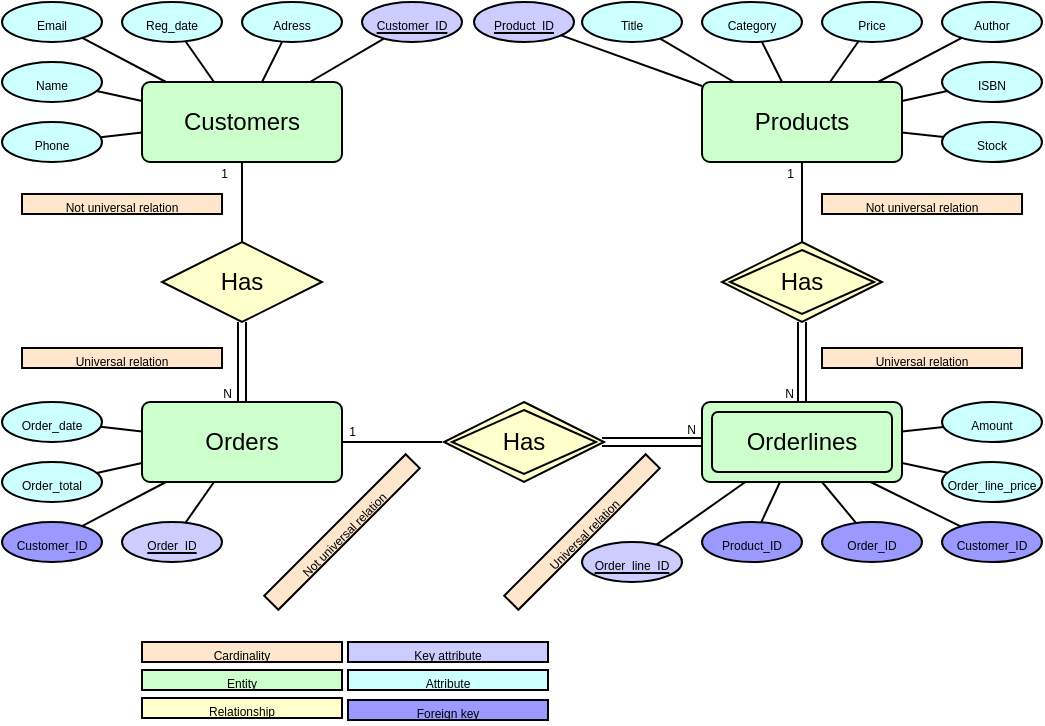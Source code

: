 <mxfile version="26.1.0">
  <diagram name="Sida-1" id="Esyg7pCn6E8xpJcDV-cC">
    <mxGraphModel dx="529" dy="252" grid="1" gridSize="10" guides="1" tooltips="1" connect="1" arrows="1" fold="1" page="1" pageScale="1" pageWidth="827" pageHeight="1169" math="0" shadow="0">
      <root>
        <mxCell id="0" />
        <mxCell id="1" parent="0" />
        <mxCell id="6Gk8_tGEDLeu0DplyoTS-1" value="Customers" style="rounded=1;arcSize=10;whiteSpace=wrap;html=1;align=center;fillColor=light-dark(#CCFFCC,var(--ge-dark-color, #121212));" vertex="1" parent="1">
          <mxGeometry x="120" y="120" width="100" height="40" as="geometry" />
        </mxCell>
        <mxCell id="6Gk8_tGEDLeu0DplyoTS-2" value="Orderlines" style="rounded=1;arcSize=10;whiteSpace=wrap;html=1;align=center;fillColor=light-dark(#CCFFCC,var(--ge-dark-color, #121212));" vertex="1" parent="1">
          <mxGeometry x="400" y="280" width="100" height="40" as="geometry" />
        </mxCell>
        <mxCell id="6Gk8_tGEDLeu0DplyoTS-3" value="Orders" style="rounded=1;arcSize=10;whiteSpace=wrap;html=1;align=center;fillColor=light-dark(#CCFFCC,var(--ge-dark-color, #121212));" vertex="1" parent="1">
          <mxGeometry x="120" y="280" width="100" height="40" as="geometry" />
        </mxCell>
        <mxCell id="6Gk8_tGEDLeu0DplyoTS-4" value="Products" style="rounded=1;arcSize=10;whiteSpace=wrap;html=1;align=center;fillColor=light-dark(#CCFFCC,var(--ge-dark-color, #121212));" vertex="1" parent="1">
          <mxGeometry x="400" y="120" width="100" height="40" as="geometry" />
        </mxCell>
        <mxCell id="6Gk8_tGEDLeu0DplyoTS-5" value="Has" style="shape=rhombus;perimeter=rhombusPerimeter;whiteSpace=wrap;html=1;align=center;fillColor=light-dark(#FFFFCC,var(--ge-dark-color, #121212));" vertex="1" parent="1">
          <mxGeometry x="130" y="200" width="80" height="40" as="geometry" />
        </mxCell>
        <mxCell id="6Gk8_tGEDLeu0DplyoTS-10" value="" style="endArrow=none;html=1;rounded=0;" edge="1" parent="1" source="6Gk8_tGEDLeu0DplyoTS-5" target="6Gk8_tGEDLeu0DplyoTS-1">
          <mxGeometry relative="1" as="geometry">
            <mxPoint x="330" y="230" as="sourcePoint" />
            <mxPoint x="490" y="230" as="targetPoint" />
          </mxGeometry>
        </mxCell>
        <mxCell id="6Gk8_tGEDLeu0DplyoTS-11" value="&lt;font style=&quot;font-size: 6px;&quot;&gt;1&lt;/font&gt;" style="resizable=0;html=1;whiteSpace=wrap;align=right;verticalAlign=bottom;fillColor=light-dark(#FFE6CC,var(--ge-dark-color, #121212));" connectable="0" vertex="1" parent="6Gk8_tGEDLeu0DplyoTS-10">
          <mxGeometry x="1" relative="1" as="geometry">
            <mxPoint x="-6" y="12" as="offset" />
          </mxGeometry>
        </mxCell>
        <mxCell id="6Gk8_tGEDLeu0DplyoTS-12" value="" style="shape=link;html=1;rounded=0;" edge="1" parent="1" source="6Gk8_tGEDLeu0DplyoTS-5" target="6Gk8_tGEDLeu0DplyoTS-3">
          <mxGeometry relative="1" as="geometry">
            <mxPoint x="330" y="230" as="sourcePoint" />
            <mxPoint x="490" y="230" as="targetPoint" />
          </mxGeometry>
        </mxCell>
        <mxCell id="6Gk8_tGEDLeu0DplyoTS-13" value="&lt;font style=&quot;font-size: 6px;&quot;&gt;N&lt;/font&gt;" style="resizable=0;html=1;whiteSpace=wrap;align=right;verticalAlign=bottom;fillColor=light-dark(#FFE6CC,var(--ge-dark-color, #121212));" connectable="0" vertex="1" parent="6Gk8_tGEDLeu0DplyoTS-12">
          <mxGeometry x="1" relative="1" as="geometry">
            <mxPoint x="-4" y="2" as="offset" />
          </mxGeometry>
        </mxCell>
        <mxCell id="6Gk8_tGEDLeu0DplyoTS-15" style="edgeStyle=orthogonalEdgeStyle;rounded=0;orthogonalLoop=1;jettySize=auto;html=1;exitX=0.5;exitY=1;exitDx=0;exitDy=0;" edge="1" parent="1">
          <mxGeometry relative="1" as="geometry">
            <mxPoint x="129.0" y="261" as="sourcePoint" />
            <mxPoint x="129.0" y="261" as="targetPoint" />
          </mxGeometry>
        </mxCell>
        <mxCell id="6Gk8_tGEDLeu0DplyoTS-20" value="" style="shape=link;html=1;rounded=0;" edge="1" parent="1" target="6Gk8_tGEDLeu0DplyoTS-2">
          <mxGeometry relative="1" as="geometry">
            <mxPoint x="350" y="300" as="sourcePoint" />
            <mxPoint x="490" y="240" as="targetPoint" />
          </mxGeometry>
        </mxCell>
        <mxCell id="6Gk8_tGEDLeu0DplyoTS-21" value="&lt;font style=&quot;font-size: 6px;&quot;&gt;N&lt;/font&gt;" style="resizable=0;html=1;whiteSpace=wrap;align=right;verticalAlign=bottom;" connectable="0" vertex="1" parent="6Gk8_tGEDLeu0DplyoTS-20">
          <mxGeometry x="1" relative="1" as="geometry">
            <mxPoint x="-2" as="offset" />
          </mxGeometry>
        </mxCell>
        <mxCell id="6Gk8_tGEDLeu0DplyoTS-22" value="" style="endArrow=none;html=1;rounded=0;" edge="1" parent="1" target="6Gk8_tGEDLeu0DplyoTS-3">
          <mxGeometry relative="1" as="geometry">
            <mxPoint x="270" y="300" as="sourcePoint" />
            <mxPoint x="329" y="370" as="targetPoint" />
          </mxGeometry>
        </mxCell>
        <mxCell id="6Gk8_tGEDLeu0DplyoTS-23" value="&lt;font style=&quot;font-size: 6px;&quot;&gt;1&lt;/font&gt;" style="resizable=0;html=1;whiteSpace=wrap;align=right;verticalAlign=bottom;" connectable="0" vertex="1" parent="6Gk8_tGEDLeu0DplyoTS-22">
          <mxGeometry x="1" relative="1" as="geometry">
            <mxPoint x="8" y="1" as="offset" />
          </mxGeometry>
        </mxCell>
        <mxCell id="6Gk8_tGEDLeu0DplyoTS-29" value="&lt;font style=&quot;font-size: 6px;&quot;&gt;Cardinality&lt;/font&gt;" style="whiteSpace=wrap;html=1;align=center;fillColor=light-dark(#FFE6CC,var(--ge-dark-color, #121212));" vertex="1" parent="1">
          <mxGeometry x="120" y="400" width="100" height="10" as="geometry" />
        </mxCell>
        <mxCell id="6Gk8_tGEDLeu0DplyoTS-30" value="&lt;font style=&quot;font-size: 6px;&quot;&gt;Entity&lt;/font&gt;" style="whiteSpace=wrap;html=1;align=center;fillColor=light-dark(#CCFFCC,var(--ge-dark-color, #121212));" vertex="1" parent="1">
          <mxGeometry x="120" y="414" width="100" height="10" as="geometry" />
        </mxCell>
        <mxCell id="6Gk8_tGEDLeu0DplyoTS-31" value="&lt;font style=&quot;font-size: 6px;&quot;&gt;Relationship&lt;/font&gt;" style="whiteSpace=wrap;html=1;align=center;fillColor=light-dark(#FFFFCC,var(--ge-dark-color, #121212));" vertex="1" parent="1">
          <mxGeometry x="120" y="428" width="100" height="10" as="geometry" />
        </mxCell>
        <mxCell id="6Gk8_tGEDLeu0DplyoTS-39" value="&lt;font style=&quot;font-size: 6px;&quot;&gt;Not universal relation&lt;/font&gt;" style="whiteSpace=wrap;html=1;align=center;fillColor=light-dark(#FFE6CC,var(--ge-dark-color, #121212));rotation=-45;" vertex="1" parent="1">
          <mxGeometry x="170" y="340" width="100" height="10" as="geometry" />
        </mxCell>
        <mxCell id="6Gk8_tGEDLeu0DplyoTS-44" value="" style="shape=link;html=1;rounded=0;" edge="1" parent="1" target="6Gk8_tGEDLeu0DplyoTS-2">
          <mxGeometry relative="1" as="geometry">
            <mxPoint x="450" y="240" as="sourcePoint" />
            <mxPoint x="540" y="253" as="targetPoint" />
          </mxGeometry>
        </mxCell>
        <mxCell id="6Gk8_tGEDLeu0DplyoTS-45" value="&lt;font style=&quot;font-size: 6px;&quot;&gt;N&lt;/font&gt;" style="resizable=0;html=1;whiteSpace=wrap;align=right;verticalAlign=bottom;" connectable="0" vertex="1" parent="6Gk8_tGEDLeu0DplyoTS-44">
          <mxGeometry x="1" relative="1" as="geometry">
            <mxPoint x="-3" y="2" as="offset" />
          </mxGeometry>
        </mxCell>
        <mxCell id="6Gk8_tGEDLeu0DplyoTS-50" value="&lt;font style=&quot;font-size: 6px;&quot;&gt;Universal relation&lt;/font&gt;" style="whiteSpace=wrap;html=1;align=center;fillColor=light-dark(#FFE6CC,var(--ge-dark-color, #121212));" vertex="1" parent="1">
          <mxGeometry x="460" y="253" width="100" height="10" as="geometry" />
        </mxCell>
        <mxCell id="6Gk8_tGEDLeu0DplyoTS-53" value="&lt;font style=&quot;font-size: 6px;&quot;&gt;Not universal relation&lt;/font&gt;" style="whiteSpace=wrap;html=1;align=center;fillColor=light-dark(#FFE6CC,var(--ge-dark-color, #121212));" vertex="1" parent="1">
          <mxGeometry x="460" y="176" width="100" height="10" as="geometry" />
        </mxCell>
        <mxCell id="6Gk8_tGEDLeu0DplyoTS-54" value="" style="endArrow=none;html=1;rounded=0;" edge="1" parent="1" target="6Gk8_tGEDLeu0DplyoTS-4">
          <mxGeometry relative="1" as="geometry">
            <mxPoint x="450" y="200" as="sourcePoint" />
            <mxPoint x="413" y="180.66" as="targetPoint" />
          </mxGeometry>
        </mxCell>
        <mxCell id="6Gk8_tGEDLeu0DplyoTS-55" value="&lt;font style=&quot;font-size: 6px;&quot;&gt;1&lt;/font&gt;" style="resizable=0;html=1;whiteSpace=wrap;align=right;verticalAlign=bottom;" connectable="0" vertex="1" parent="6Gk8_tGEDLeu0DplyoTS-54">
          <mxGeometry x="1" relative="1" as="geometry">
            <mxPoint x="-3" y="12" as="offset" />
          </mxGeometry>
        </mxCell>
        <mxCell id="6Gk8_tGEDLeu0DplyoTS-56" value="&lt;font style=&quot;font-size: 6px;&quot;&gt;Universal relation&lt;/font&gt;" style="whiteSpace=wrap;html=1;align=center;fillColor=light-dark(#FFE6CC,var(--ge-dark-color, #121212));rotation=-45;" vertex="1" parent="1">
          <mxGeometry x="290" y="340" width="100" height="10" as="geometry" />
        </mxCell>
        <mxCell id="6Gk8_tGEDLeu0DplyoTS-57" value="&lt;font style=&quot;font-size: 6px;&quot;&gt;Not universal relation&lt;/font&gt;" style="whiteSpace=wrap;html=1;align=center;fillColor=light-dark(#FFE6CC,var(--ge-dark-color, #121212));" vertex="1" parent="1">
          <mxGeometry x="60" y="176" width="100" height="10" as="geometry" />
        </mxCell>
        <mxCell id="6Gk8_tGEDLeu0DplyoTS-58" value="&lt;font style=&quot;font-size: 6px;&quot;&gt;Universal relation&lt;/font&gt;" style="whiteSpace=wrap;html=1;align=center;fillColor=light-dark(#FFE6CC,var(--ge-dark-color, #121212));" vertex="1" parent="1">
          <mxGeometry x="60" y="253" width="100" height="10" as="geometry" />
        </mxCell>
        <mxCell id="6Gk8_tGEDLeu0DplyoTS-59" value="&lt;font style=&quot;font-size: 6px;&quot;&gt;Customer_ID&lt;/font&gt;" style="ellipse;whiteSpace=wrap;html=1;align=center;fontStyle=4;fillColor=light-dark(#CCCCFF,var(--ge-dark-color, #121212));" vertex="1" parent="1">
          <mxGeometry x="230" y="80" width="50" height="20" as="geometry" />
        </mxCell>
        <mxCell id="6Gk8_tGEDLeu0DplyoTS-60" value="&lt;span style=&quot;font-size: 6px;&quot;&gt;Name&lt;/span&gt;" style="ellipse;whiteSpace=wrap;html=1;align=center;fillColor=light-dark(#CCFFFF,var(--ge-dark-color, #121212));" vertex="1" parent="1">
          <mxGeometry x="50" y="110" width="50" height="20" as="geometry" />
        </mxCell>
        <mxCell id="6Gk8_tGEDLeu0DplyoTS-61" value="&lt;font style=&quot;font-size: 6px;&quot;&gt;Order_line_ID&lt;/font&gt;" style="ellipse;whiteSpace=wrap;html=1;align=center;fontStyle=4;fillColor=light-dark(#CCCCFF,var(--ge-dark-color, #121212));" vertex="1" parent="1">
          <mxGeometry x="340" y="350" width="50" height="20" as="geometry" />
        </mxCell>
        <mxCell id="6Gk8_tGEDLeu0DplyoTS-62" value="&lt;font style=&quot;font-size: 6px;&quot;&gt;Order_ID&lt;/font&gt;" style="ellipse;whiteSpace=wrap;html=1;align=center;fontStyle=4;fillColor=light-dark(#CCCCFF,var(--ge-dark-color, #121212));" vertex="1" parent="1">
          <mxGeometry x="110" y="340" width="50" height="20" as="geometry" />
        </mxCell>
        <mxCell id="6Gk8_tGEDLeu0DplyoTS-63" value="&lt;font style=&quot;font-size: 6px;&quot;&gt;Product_ID&lt;/font&gt;" style="ellipse;whiteSpace=wrap;html=1;align=center;fontStyle=4;fillColor=light-dark(#CCCCFF,var(--ge-dark-color, #121212));" vertex="1" parent="1">
          <mxGeometry x="286" y="80" width="50" height="20" as="geometry" />
        </mxCell>
        <mxCell id="6Gk8_tGEDLeu0DplyoTS-64" value="" style="endArrow=none;html=1;rounded=0;" edge="1" parent="1" source="6Gk8_tGEDLeu0DplyoTS-3" target="6Gk8_tGEDLeu0DplyoTS-62">
          <mxGeometry relative="1" as="geometry">
            <mxPoint x="190" y="160" as="sourcePoint" />
            <mxPoint x="350" y="160" as="targetPoint" />
          </mxGeometry>
        </mxCell>
        <mxCell id="6Gk8_tGEDLeu0DplyoTS-65" value="" style="endArrow=none;html=1;rounded=0;" edge="1" parent="1" source="6Gk8_tGEDLeu0DplyoTS-61" target="6Gk8_tGEDLeu0DplyoTS-2">
          <mxGeometry relative="1" as="geometry">
            <mxPoint x="212" y="290" as="sourcePoint" />
            <mxPoint x="242" y="271" as="targetPoint" />
          </mxGeometry>
        </mxCell>
        <mxCell id="6Gk8_tGEDLeu0DplyoTS-66" value="" style="endArrow=none;html=1;rounded=0;" edge="1" parent="1" source="6Gk8_tGEDLeu0DplyoTS-1" target="6Gk8_tGEDLeu0DplyoTS-59">
          <mxGeometry relative="1" as="geometry">
            <mxPoint x="190" y="160" as="sourcePoint" />
            <mxPoint x="350" y="160" as="targetPoint" />
          </mxGeometry>
        </mxCell>
        <mxCell id="6Gk8_tGEDLeu0DplyoTS-67" value="" style="endArrow=none;html=1;rounded=0;" edge="1" parent="1" source="6Gk8_tGEDLeu0DplyoTS-63" target="6Gk8_tGEDLeu0DplyoTS-4">
          <mxGeometry relative="1" as="geometry">
            <mxPoint x="190" y="160" as="sourcePoint" />
            <mxPoint x="350" y="160" as="targetPoint" />
          </mxGeometry>
        </mxCell>
        <mxCell id="6Gk8_tGEDLeu0DplyoTS-68" value="&lt;span style=&quot;font-size: 6px;&quot;&gt;Reg_date&lt;/span&gt;" style="ellipse;whiteSpace=wrap;html=1;align=center;fillColor=light-dark(#CCFFFF,var(--ge-dark-color, #121212));" vertex="1" parent="1">
          <mxGeometry x="110" y="80" width="50" height="20" as="geometry" />
        </mxCell>
        <mxCell id="6Gk8_tGEDLeu0DplyoTS-69" value="&lt;span style=&quot;font-size: 6px;&quot;&gt;Adress&lt;/span&gt;" style="ellipse;whiteSpace=wrap;html=1;align=center;fillColor=light-dark(#CCFFFF,var(--ge-dark-color, #121212));" vertex="1" parent="1">
          <mxGeometry x="170" y="80" width="50" height="20" as="geometry" />
        </mxCell>
        <mxCell id="6Gk8_tGEDLeu0DplyoTS-70" value="&lt;span style=&quot;font-size: 6px;&quot;&gt;Email&lt;/span&gt;" style="ellipse;whiteSpace=wrap;html=1;align=center;fillColor=light-dark(#CCFFFF,var(--ge-dark-color, #121212));" vertex="1" parent="1">
          <mxGeometry x="50" y="80" width="50" height="20" as="geometry" />
        </mxCell>
        <mxCell id="6Gk8_tGEDLeu0DplyoTS-71" value="&lt;span style=&quot;font-size: 6px;&quot;&gt;Phone&lt;/span&gt;" style="ellipse;whiteSpace=wrap;html=1;align=center;fillColor=light-dark(#CCFFFF,var(--ge-dark-color, #121212));" vertex="1" parent="1">
          <mxGeometry x="50" y="140" width="50" height="20" as="geometry" />
        </mxCell>
        <mxCell id="6Gk8_tGEDLeu0DplyoTS-72" value="" style="endArrow=none;html=1;rounded=0;" edge="1" parent="1" source="6Gk8_tGEDLeu0DplyoTS-1" target="6Gk8_tGEDLeu0DplyoTS-69">
          <mxGeometry relative="1" as="geometry">
            <mxPoint x="190" y="160" as="sourcePoint" />
            <mxPoint x="350" y="160" as="targetPoint" />
          </mxGeometry>
        </mxCell>
        <mxCell id="6Gk8_tGEDLeu0DplyoTS-73" value="" style="endArrow=none;html=1;rounded=0;" edge="1" parent="1" source="6Gk8_tGEDLeu0DplyoTS-1" target="6Gk8_tGEDLeu0DplyoTS-68">
          <mxGeometry relative="1" as="geometry">
            <mxPoint x="190" y="160" as="sourcePoint" />
            <mxPoint x="350" y="160" as="targetPoint" />
          </mxGeometry>
        </mxCell>
        <mxCell id="6Gk8_tGEDLeu0DplyoTS-74" value="" style="endArrow=none;html=1;rounded=0;" edge="1" parent="1" source="6Gk8_tGEDLeu0DplyoTS-70" target="6Gk8_tGEDLeu0DplyoTS-1">
          <mxGeometry relative="1" as="geometry">
            <mxPoint x="190" y="160" as="sourcePoint" />
            <mxPoint x="350" y="160" as="targetPoint" />
          </mxGeometry>
        </mxCell>
        <mxCell id="6Gk8_tGEDLeu0DplyoTS-75" value="" style="endArrow=none;html=1;rounded=0;" edge="1" parent="1" source="6Gk8_tGEDLeu0DplyoTS-60" target="6Gk8_tGEDLeu0DplyoTS-1">
          <mxGeometry relative="1" as="geometry">
            <mxPoint x="90" y="120" as="sourcePoint" />
            <mxPoint x="350" y="160" as="targetPoint" />
          </mxGeometry>
        </mxCell>
        <mxCell id="6Gk8_tGEDLeu0DplyoTS-76" value="" style="endArrow=none;html=1;rounded=0;" edge="1" parent="1" source="6Gk8_tGEDLeu0DplyoTS-71" target="6Gk8_tGEDLeu0DplyoTS-1">
          <mxGeometry relative="1" as="geometry">
            <mxPoint x="190" y="160" as="sourcePoint" />
            <mxPoint x="350" y="160" as="targetPoint" />
          </mxGeometry>
        </mxCell>
        <mxCell id="6Gk8_tGEDLeu0DplyoTS-77" value="&lt;span style=&quot;font-size: 6px;&quot;&gt;Key attribute&lt;/span&gt;" style="whiteSpace=wrap;html=1;align=center;fillColor=light-dark(#CCCCFF,var(--ge-dark-color, #121212));" vertex="1" parent="1">
          <mxGeometry x="223" y="400" width="100" height="10" as="geometry" />
        </mxCell>
        <mxCell id="6Gk8_tGEDLeu0DplyoTS-78" value="&lt;font style=&quot;font-size: 6px;&quot;&gt;Attribute&lt;/font&gt;" style="whiteSpace=wrap;html=1;align=center;fillColor=light-dark(#CCFFFF,var(--ge-dark-color, #121212));" vertex="1" parent="1">
          <mxGeometry x="223" y="414" width="100" height="10" as="geometry" />
        </mxCell>
        <mxCell id="6Gk8_tGEDLeu0DplyoTS-79" value="&lt;span style=&quot;font-size: 6px;&quot;&gt;Category&lt;/span&gt;" style="ellipse;whiteSpace=wrap;html=1;align=center;fillColor=light-dark(#CCFFFF,var(--ge-dark-color, #121212));" vertex="1" parent="1">
          <mxGeometry x="400" y="80" width="50" height="20" as="geometry" />
        </mxCell>
        <mxCell id="6Gk8_tGEDLeu0DplyoTS-80" value="&lt;span style=&quot;font-size: 6px;&quot;&gt;Title&lt;/span&gt;" style="ellipse;whiteSpace=wrap;html=1;align=center;fillColor=light-dark(#CCFFFF,var(--ge-dark-color, #121212));" vertex="1" parent="1">
          <mxGeometry x="340" y="80" width="50" height="20" as="geometry" />
        </mxCell>
        <mxCell id="6Gk8_tGEDLeu0DplyoTS-81" value="&lt;span style=&quot;font-size: 6px;&quot;&gt;Price&lt;/span&gt;" style="ellipse;whiteSpace=wrap;html=1;align=center;fillColor=light-dark(#CCFFFF,var(--ge-dark-color, #121212));" vertex="1" parent="1">
          <mxGeometry x="460" y="80" width="50" height="20" as="geometry" />
        </mxCell>
        <mxCell id="6Gk8_tGEDLeu0DplyoTS-82" value="&lt;span style=&quot;font-size: 6px;&quot;&gt;Stock&lt;/span&gt;" style="ellipse;whiteSpace=wrap;html=1;align=center;fillColor=light-dark(#CCFFFF,var(--ge-dark-color, #121212));" vertex="1" parent="1">
          <mxGeometry x="520" y="140" width="50" height="20" as="geometry" />
        </mxCell>
        <mxCell id="6Gk8_tGEDLeu0DplyoTS-83" value="&lt;span style=&quot;font-size: 6px;&quot;&gt;ISBN&lt;/span&gt;" style="ellipse;whiteSpace=wrap;html=1;align=center;fillColor=light-dark(#CCFFFF,var(--ge-dark-color, #121212));" vertex="1" parent="1">
          <mxGeometry x="520" y="110" width="50" height="20" as="geometry" />
        </mxCell>
        <mxCell id="6Gk8_tGEDLeu0DplyoTS-84" value="&lt;span style=&quot;font-size: 6px;&quot;&gt;Author&lt;/span&gt;" style="ellipse;whiteSpace=wrap;html=1;align=center;fillColor=light-dark(#CCFFFF,var(--ge-dark-color, #121212));" vertex="1" parent="1">
          <mxGeometry x="520" y="80" width="50" height="20" as="geometry" />
        </mxCell>
        <mxCell id="6Gk8_tGEDLeu0DplyoTS-85" value="" style="endArrow=none;html=1;rounded=0;" edge="1" parent="1" source="6Gk8_tGEDLeu0DplyoTS-80" target="6Gk8_tGEDLeu0DplyoTS-4">
          <mxGeometry relative="1" as="geometry">
            <mxPoint x="190" y="150" as="sourcePoint" />
            <mxPoint x="350" y="150" as="targetPoint" />
          </mxGeometry>
        </mxCell>
        <mxCell id="6Gk8_tGEDLeu0DplyoTS-86" value="" style="endArrow=none;html=1;rounded=0;" edge="1" parent="1" source="6Gk8_tGEDLeu0DplyoTS-79" target="6Gk8_tGEDLeu0DplyoTS-4">
          <mxGeometry relative="1" as="geometry">
            <mxPoint x="200" y="160" as="sourcePoint" />
            <mxPoint x="360" y="160" as="targetPoint" />
          </mxGeometry>
        </mxCell>
        <mxCell id="6Gk8_tGEDLeu0DplyoTS-87" value="" style="endArrow=none;html=1;rounded=0;" edge="1" parent="1" source="6Gk8_tGEDLeu0DplyoTS-81" target="6Gk8_tGEDLeu0DplyoTS-4">
          <mxGeometry relative="1" as="geometry">
            <mxPoint x="210" y="170" as="sourcePoint" />
            <mxPoint x="370" y="170" as="targetPoint" />
          </mxGeometry>
        </mxCell>
        <mxCell id="6Gk8_tGEDLeu0DplyoTS-88" value="" style="endArrow=none;html=1;rounded=0;" edge="1" parent="1" source="6Gk8_tGEDLeu0DplyoTS-84" target="6Gk8_tGEDLeu0DplyoTS-4">
          <mxGeometry relative="1" as="geometry">
            <mxPoint x="220" y="180" as="sourcePoint" />
            <mxPoint x="380" y="180" as="targetPoint" />
          </mxGeometry>
        </mxCell>
        <mxCell id="6Gk8_tGEDLeu0DplyoTS-89" value="" style="endArrow=none;html=1;rounded=0;" edge="1" parent="1" source="6Gk8_tGEDLeu0DplyoTS-83" target="6Gk8_tGEDLeu0DplyoTS-4">
          <mxGeometry relative="1" as="geometry">
            <mxPoint x="230" y="190" as="sourcePoint" />
            <mxPoint x="390" y="190" as="targetPoint" />
          </mxGeometry>
        </mxCell>
        <mxCell id="6Gk8_tGEDLeu0DplyoTS-90" value="" style="endArrow=none;html=1;rounded=0;" edge="1" parent="1" source="6Gk8_tGEDLeu0DplyoTS-4" target="6Gk8_tGEDLeu0DplyoTS-82">
          <mxGeometry relative="1" as="geometry">
            <mxPoint x="240" y="200" as="sourcePoint" />
            <mxPoint x="400" y="200" as="targetPoint" />
          </mxGeometry>
        </mxCell>
        <mxCell id="6Gk8_tGEDLeu0DplyoTS-91" value="" style="endArrow=none;html=1;rounded=0;" edge="1" parent="1" source="6Gk8_tGEDLeu0DplyoTS-97" target="6Gk8_tGEDLeu0DplyoTS-3">
          <mxGeometry relative="1" as="geometry">
            <mxPoint x="250" y="210" as="sourcePoint" />
            <mxPoint x="410" y="210" as="targetPoint" />
          </mxGeometry>
        </mxCell>
        <mxCell id="6Gk8_tGEDLeu0DplyoTS-92" value="&lt;span style=&quot;font-size: 6px;&quot;&gt;Amount&lt;/span&gt;" style="ellipse;whiteSpace=wrap;html=1;align=center;fillColor=light-dark(#CCFFFF,var(--ge-dark-color, #121212));" vertex="1" parent="1">
          <mxGeometry x="520" y="280" width="50" height="20" as="geometry" />
        </mxCell>
        <mxCell id="6Gk8_tGEDLeu0DplyoTS-93" value="&lt;span style=&quot;font-size: 6px;&quot;&gt;Order_line_price&lt;/span&gt;" style="ellipse;whiteSpace=wrap;html=1;align=center;fillColor=light-dark(#CCFFFF,var(--ge-dark-color, #121212));" vertex="1" parent="1">
          <mxGeometry x="520" y="310" width="50" height="20" as="geometry" />
        </mxCell>
        <mxCell id="6Gk8_tGEDLeu0DplyoTS-96" value="&lt;span style=&quot;font-size: 6px;&quot;&gt;Order_total&lt;/span&gt;" style="ellipse;whiteSpace=wrap;html=1;align=center;fillColor=light-dark(#CCFFFF,var(--ge-dark-color, #121212));" vertex="1" parent="1">
          <mxGeometry x="50" y="310" width="50" height="20" as="geometry" />
        </mxCell>
        <mxCell id="6Gk8_tGEDLeu0DplyoTS-97" value="&lt;span style=&quot;font-size: 6px;&quot;&gt;Order_date&lt;/span&gt;" style="ellipse;whiteSpace=wrap;html=1;align=center;fillColor=light-dark(#CCFFFF,var(--ge-dark-color, #121212));" vertex="1" parent="1">
          <mxGeometry x="50" y="280" width="50" height="20" as="geometry" />
        </mxCell>
        <mxCell id="6Gk8_tGEDLeu0DplyoTS-98" value="" style="endArrow=none;html=1;rounded=0;" edge="1" parent="1" source="6Gk8_tGEDLeu0DplyoTS-96" target="6Gk8_tGEDLeu0DplyoTS-3">
          <mxGeometry relative="1" as="geometry">
            <mxPoint x="260" y="220" as="sourcePoint" />
            <mxPoint x="420" y="220" as="targetPoint" />
          </mxGeometry>
        </mxCell>
        <mxCell id="6Gk8_tGEDLeu0DplyoTS-99" value="" style="endArrow=none;html=1;rounded=0;" edge="1" parent="1" source="6Gk8_tGEDLeu0DplyoTS-2" target="6Gk8_tGEDLeu0DplyoTS-92">
          <mxGeometry relative="1" as="geometry">
            <mxPoint x="270" y="230" as="sourcePoint" />
            <mxPoint x="430" y="230" as="targetPoint" />
          </mxGeometry>
        </mxCell>
        <mxCell id="6Gk8_tGEDLeu0DplyoTS-100" value="" style="endArrow=none;html=1;rounded=0;" edge="1" parent="1" source="6Gk8_tGEDLeu0DplyoTS-2" target="6Gk8_tGEDLeu0DplyoTS-93">
          <mxGeometry relative="1" as="geometry">
            <mxPoint x="280" y="240" as="sourcePoint" />
            <mxPoint x="440" y="240" as="targetPoint" />
          </mxGeometry>
        </mxCell>
        <mxCell id="6Gk8_tGEDLeu0DplyoTS-103" value="" style="rounded=1;arcSize=10;whiteSpace=wrap;html=1;align=center;fillColor=none;" vertex="1" parent="1">
          <mxGeometry x="405" y="285" width="90" height="30" as="geometry" />
        </mxCell>
        <mxCell id="6Gk8_tGEDLeu0DplyoTS-104" value="Has" style="shape=rhombus;double=1;perimeter=rhombusPerimeter;whiteSpace=wrap;html=1;align=center;fillColor=light-dark(#FFFFCC,var(--ge-dark-color, #121212));" vertex="1" parent="1">
          <mxGeometry x="271" y="280" width="80" height="40" as="geometry" />
        </mxCell>
        <mxCell id="6Gk8_tGEDLeu0DplyoTS-109" value="Has" style="shape=rhombus;double=1;perimeter=rhombusPerimeter;whiteSpace=wrap;html=1;align=center;fillColor=light-dark(#FFFFCC,var(--ge-dark-color, #121212));" vertex="1" parent="1">
          <mxGeometry x="410" y="200" width="80" height="40" as="geometry" />
        </mxCell>
        <mxCell id="6Gk8_tGEDLeu0DplyoTS-115" value="&lt;font style=&quot;font-size: 6px;&quot;&gt;Foreign key&lt;/font&gt;" style="whiteSpace=wrap;html=1;align=center;fillColor=light-dark(#9999FF,var(--ge-dark-color, #121212));" vertex="1" parent="1">
          <mxGeometry x="223" y="429" width="100" height="10" as="geometry" />
        </mxCell>
        <mxCell id="6Gk8_tGEDLeu0DplyoTS-116" value="&lt;span style=&quot;font-size: 6px;&quot;&gt;Customer_ID&lt;/span&gt;" style="ellipse;whiteSpace=wrap;html=1;align=center;fillColor=light-dark(#9999FF,var(--ge-dark-color, #121212));" vertex="1" parent="1">
          <mxGeometry x="50" y="340" width="50" height="20" as="geometry" />
        </mxCell>
        <mxCell id="6Gk8_tGEDLeu0DplyoTS-117" value="" style="endArrow=none;html=1;rounded=0;" edge="1" parent="1" source="6Gk8_tGEDLeu0DplyoTS-116" target="6Gk8_tGEDLeu0DplyoTS-3">
          <mxGeometry relative="1" as="geometry">
            <mxPoint x="107" y="325" as="sourcePoint" />
            <mxPoint x="130" y="321" as="targetPoint" />
          </mxGeometry>
        </mxCell>
        <mxCell id="6Gk8_tGEDLeu0DplyoTS-118" value="&lt;span style=&quot;font-size: 6px;&quot;&gt;Order_ID&lt;/span&gt;" style="ellipse;whiteSpace=wrap;html=1;align=center;fillColor=light-dark(#9999FF,var(--ge-dark-color, #121212));" vertex="1" parent="1">
          <mxGeometry x="460" y="340" width="50" height="20" as="geometry" />
        </mxCell>
        <mxCell id="6Gk8_tGEDLeu0DplyoTS-119" value="&lt;span style=&quot;font-size: 6px;&quot;&gt;Customer_ID&lt;/span&gt;" style="ellipse;whiteSpace=wrap;html=1;align=center;fillColor=light-dark(#9999FF,var(--ge-dark-color, #121212));" vertex="1" parent="1">
          <mxGeometry x="520" y="340" width="50" height="20" as="geometry" />
        </mxCell>
        <mxCell id="6Gk8_tGEDLeu0DplyoTS-120" value="" style="endArrow=none;html=1;rounded=0;exitX=0.843;exitY=1;exitDx=0;exitDy=0;exitPerimeter=0;" edge="1" parent="1" source="6Gk8_tGEDLeu0DplyoTS-2" target="6Gk8_tGEDLeu0DplyoTS-119">
          <mxGeometry relative="1" as="geometry">
            <mxPoint x="510" y="321" as="sourcePoint" />
            <mxPoint x="533" y="325" as="targetPoint" />
          </mxGeometry>
        </mxCell>
        <mxCell id="6Gk8_tGEDLeu0DplyoTS-121" value="" style="endArrow=none;html=1;rounded=0;" edge="1" parent="1" target="6Gk8_tGEDLeu0DplyoTS-118">
          <mxGeometry relative="1" as="geometry">
            <mxPoint x="460" y="320" as="sourcePoint" />
            <mxPoint x="543" y="335" as="targetPoint" />
          </mxGeometry>
        </mxCell>
        <mxCell id="6Gk8_tGEDLeu0DplyoTS-122" value="&lt;span style=&quot;font-size: 6px;&quot;&gt;Product_ID&lt;/span&gt;" style="ellipse;whiteSpace=wrap;html=1;align=center;fillColor=light-dark(#9999FF,var(--ge-dark-color, #121212));" vertex="1" parent="1">
          <mxGeometry x="400" y="340" width="50" height="20" as="geometry" />
        </mxCell>
        <mxCell id="6Gk8_tGEDLeu0DplyoTS-123" value="" style="endArrow=none;html=1;rounded=0;exitX=0.39;exitY=1;exitDx=0;exitDy=0;exitPerimeter=0;" edge="1" parent="1" source="6Gk8_tGEDLeu0DplyoTS-2" target="6Gk8_tGEDLeu0DplyoTS-122">
          <mxGeometry relative="1" as="geometry">
            <mxPoint x="440" y="330" as="sourcePoint" />
            <mxPoint x="487" y="351" as="targetPoint" />
          </mxGeometry>
        </mxCell>
      </root>
    </mxGraphModel>
  </diagram>
</mxfile>
